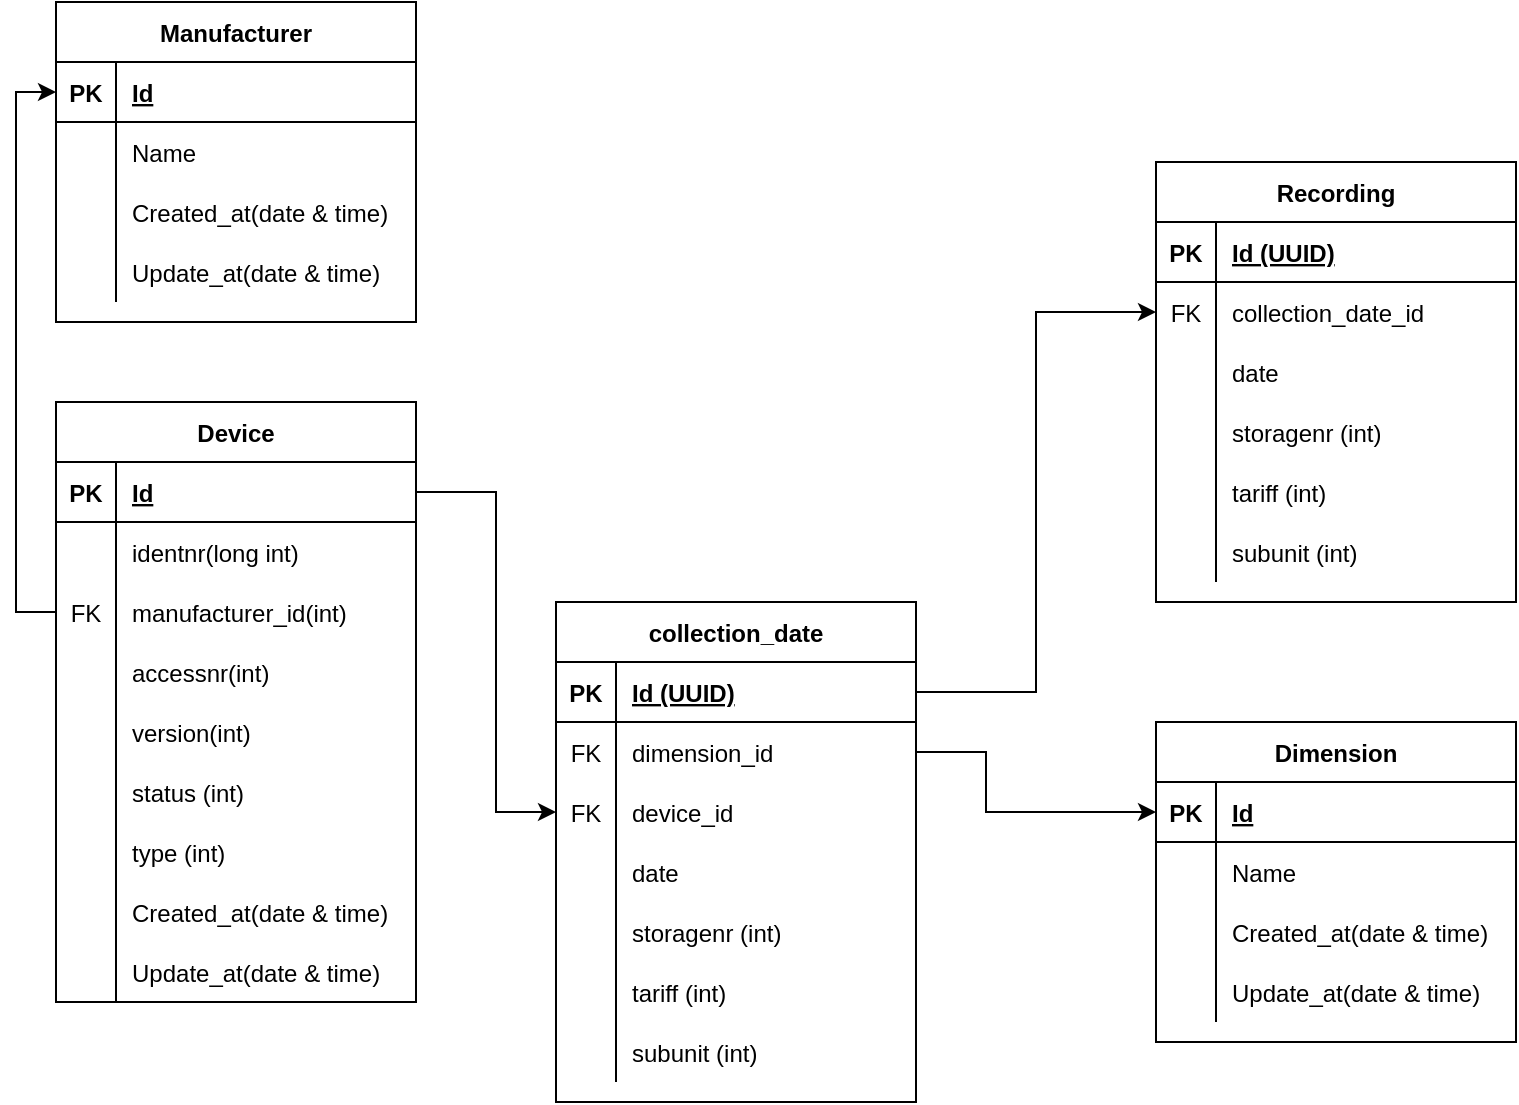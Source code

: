 <mxfile version="13.3.5" type="device"><diagram id="NekL6zQ3T2Ku-ZWyXpqO" name="Page-1"><mxGraphModel dx="807" dy="499" grid="1" gridSize="10" guides="1" tooltips="1" connect="1" arrows="1" fold="1" page="1" pageScale="1" pageWidth="827" pageHeight="1169" math="0" shadow="0"><root><mxCell id="0"/><mxCell id="1" parent="0"/><mxCell id="O6qB76K01FfhtBq2IVQ6-1" value="Manufacturer" style="shape=table;startSize=30;container=1;collapsible=1;childLayout=tableLayout;fixedRows=1;rowLines=0;fontStyle=1;align=center;resizeLast=1;" vertex="1" parent="1"><mxGeometry x="40" y="80" width="180" height="160" as="geometry"/></mxCell><mxCell id="O6qB76K01FfhtBq2IVQ6-2" value="" style="shape=partialRectangle;collapsible=0;dropTarget=0;pointerEvents=0;fillColor=none;top=0;left=0;bottom=1;right=0;points=[[0,0.5],[1,0.5]];portConstraint=eastwest;" vertex="1" parent="O6qB76K01FfhtBq2IVQ6-1"><mxGeometry y="30" width="180" height="30" as="geometry"/></mxCell><mxCell id="O6qB76K01FfhtBq2IVQ6-3" value="PK" style="shape=partialRectangle;connectable=0;fillColor=none;top=0;left=0;bottom=0;right=0;fontStyle=1;overflow=hidden;" vertex="1" parent="O6qB76K01FfhtBq2IVQ6-2"><mxGeometry width="30" height="30" as="geometry"/></mxCell><mxCell id="O6qB76K01FfhtBq2IVQ6-4" value="Id" style="shape=partialRectangle;connectable=0;fillColor=none;top=0;left=0;bottom=0;right=0;align=left;spacingLeft=6;fontStyle=5;overflow=hidden;" vertex="1" parent="O6qB76K01FfhtBq2IVQ6-2"><mxGeometry x="30" width="150" height="30" as="geometry"/></mxCell><mxCell id="O6qB76K01FfhtBq2IVQ6-5" value="" style="shape=partialRectangle;collapsible=0;dropTarget=0;pointerEvents=0;fillColor=none;top=0;left=0;bottom=0;right=0;points=[[0,0.5],[1,0.5]];portConstraint=eastwest;" vertex="1" parent="O6qB76K01FfhtBq2IVQ6-1"><mxGeometry y="60" width="180" height="30" as="geometry"/></mxCell><mxCell id="O6qB76K01FfhtBq2IVQ6-6" value="" style="shape=partialRectangle;connectable=0;fillColor=none;top=0;left=0;bottom=0;right=0;editable=1;overflow=hidden;" vertex="1" parent="O6qB76K01FfhtBq2IVQ6-5"><mxGeometry width="30" height="30" as="geometry"/></mxCell><mxCell id="O6qB76K01FfhtBq2IVQ6-7" value="Name" style="shape=partialRectangle;connectable=0;fillColor=none;top=0;left=0;bottom=0;right=0;align=left;spacingLeft=6;overflow=hidden;" vertex="1" parent="O6qB76K01FfhtBq2IVQ6-5"><mxGeometry x="30" width="150" height="30" as="geometry"/></mxCell><mxCell id="O6qB76K01FfhtBq2IVQ6-8" value="" style="shape=partialRectangle;collapsible=0;dropTarget=0;pointerEvents=0;fillColor=none;top=0;left=0;bottom=0;right=0;points=[[0,0.5],[1,0.5]];portConstraint=eastwest;" vertex="1" parent="O6qB76K01FfhtBq2IVQ6-1"><mxGeometry y="90" width="180" height="30" as="geometry"/></mxCell><mxCell id="O6qB76K01FfhtBq2IVQ6-9" value="" style="shape=partialRectangle;connectable=0;fillColor=none;top=0;left=0;bottom=0;right=0;editable=1;overflow=hidden;" vertex="1" parent="O6qB76K01FfhtBq2IVQ6-8"><mxGeometry width="30" height="30" as="geometry"/></mxCell><mxCell id="O6qB76K01FfhtBq2IVQ6-10" value="Created_at(date &amp; time)" style="shape=partialRectangle;connectable=0;fillColor=none;top=0;left=0;bottom=0;right=0;align=left;spacingLeft=6;overflow=hidden;" vertex="1" parent="O6qB76K01FfhtBq2IVQ6-8"><mxGeometry x="30" width="150" height="30" as="geometry"/></mxCell><mxCell id="O6qB76K01FfhtBq2IVQ6-11" value="" style="shape=partialRectangle;collapsible=0;dropTarget=0;pointerEvents=0;fillColor=none;top=0;left=0;bottom=0;right=0;points=[[0,0.5],[1,0.5]];portConstraint=eastwest;" vertex="1" parent="O6qB76K01FfhtBq2IVQ6-1"><mxGeometry y="120" width="180" height="30" as="geometry"/></mxCell><mxCell id="O6qB76K01FfhtBq2IVQ6-12" value="" style="shape=partialRectangle;connectable=0;fillColor=none;top=0;left=0;bottom=0;right=0;editable=1;overflow=hidden;" vertex="1" parent="O6qB76K01FfhtBq2IVQ6-11"><mxGeometry width="30" height="30" as="geometry"/></mxCell><mxCell id="O6qB76K01FfhtBq2IVQ6-13" value="Update_at(date &amp; time)" style="shape=partialRectangle;connectable=0;fillColor=none;top=0;left=0;bottom=0;right=0;align=left;spacingLeft=6;overflow=hidden;" vertex="1" parent="O6qB76K01FfhtBq2IVQ6-11"><mxGeometry x="30" width="150" height="30" as="geometry"/></mxCell><mxCell id="O6qB76K01FfhtBq2IVQ6-27" value="Device" style="shape=table;startSize=30;container=1;collapsible=1;childLayout=tableLayout;fixedRows=1;rowLines=0;fontStyle=1;align=center;resizeLast=1;" vertex="1" parent="1"><mxGeometry x="40" y="280" width="180" height="300" as="geometry"/></mxCell><mxCell id="O6qB76K01FfhtBq2IVQ6-28" value="" style="shape=partialRectangle;collapsible=0;dropTarget=0;pointerEvents=0;fillColor=none;top=0;left=0;bottom=1;right=0;points=[[0,0.5],[1,0.5]];portConstraint=eastwest;" vertex="1" parent="O6qB76K01FfhtBq2IVQ6-27"><mxGeometry y="30" width="180" height="30" as="geometry"/></mxCell><mxCell id="O6qB76K01FfhtBq2IVQ6-29" value="PK" style="shape=partialRectangle;connectable=0;fillColor=none;top=0;left=0;bottom=0;right=0;fontStyle=1;overflow=hidden;" vertex="1" parent="O6qB76K01FfhtBq2IVQ6-28"><mxGeometry width="30" height="30" as="geometry"/></mxCell><mxCell id="O6qB76K01FfhtBq2IVQ6-30" value="Id" style="shape=partialRectangle;connectable=0;fillColor=none;top=0;left=0;bottom=0;right=0;align=left;spacingLeft=6;fontStyle=5;overflow=hidden;" vertex="1" parent="O6qB76K01FfhtBq2IVQ6-28"><mxGeometry x="30" width="150" height="30" as="geometry"/></mxCell><mxCell id="O6qB76K01FfhtBq2IVQ6-31" value="" style="shape=partialRectangle;collapsible=0;dropTarget=0;pointerEvents=0;fillColor=none;top=0;left=0;bottom=0;right=0;points=[[0,0.5],[1,0.5]];portConstraint=eastwest;" vertex="1" parent="O6qB76K01FfhtBq2IVQ6-27"><mxGeometry y="60" width="180" height="30" as="geometry"/></mxCell><mxCell id="O6qB76K01FfhtBq2IVQ6-32" value="" style="shape=partialRectangle;connectable=0;fillColor=none;top=0;left=0;bottom=0;right=0;editable=1;overflow=hidden;" vertex="1" parent="O6qB76K01FfhtBq2IVQ6-31"><mxGeometry width="30" height="30" as="geometry"/></mxCell><mxCell id="O6qB76K01FfhtBq2IVQ6-33" value="identnr(long int)" style="shape=partialRectangle;connectable=0;fillColor=none;top=0;left=0;bottom=0;right=0;align=left;spacingLeft=6;overflow=hidden;" vertex="1" parent="O6qB76K01FfhtBq2IVQ6-31"><mxGeometry x="30" width="150" height="30" as="geometry"/></mxCell><mxCell id="O6qB76K01FfhtBq2IVQ6-34" value="" style="shape=partialRectangle;collapsible=0;dropTarget=0;pointerEvents=0;fillColor=none;top=0;left=0;bottom=0;right=0;points=[[0,0.5],[1,0.5]];portConstraint=eastwest;" vertex="1" parent="O6qB76K01FfhtBq2IVQ6-27"><mxGeometry y="90" width="180" height="30" as="geometry"/></mxCell><mxCell id="O6qB76K01FfhtBq2IVQ6-35" value="FK" style="shape=partialRectangle;connectable=0;fillColor=none;top=0;left=0;bottom=0;right=0;editable=1;overflow=hidden;" vertex="1" parent="O6qB76K01FfhtBq2IVQ6-34"><mxGeometry width="30" height="30" as="geometry"/></mxCell><mxCell id="O6qB76K01FfhtBq2IVQ6-36" value="manufacturer_id(int)" style="shape=partialRectangle;connectable=0;fillColor=none;top=0;left=0;bottom=0;right=0;align=left;spacingLeft=6;overflow=hidden;" vertex="1" parent="O6qB76K01FfhtBq2IVQ6-34"><mxGeometry x="30" width="150" height="30" as="geometry"/></mxCell><mxCell id="O6qB76K01FfhtBq2IVQ6-37" value="" style="shape=partialRectangle;collapsible=0;dropTarget=0;pointerEvents=0;fillColor=none;top=0;left=0;bottom=0;right=0;points=[[0,0.5],[1,0.5]];portConstraint=eastwest;" vertex="1" parent="O6qB76K01FfhtBq2IVQ6-27"><mxGeometry y="120" width="180" height="30" as="geometry"/></mxCell><mxCell id="O6qB76K01FfhtBq2IVQ6-38" value="" style="shape=partialRectangle;connectable=0;fillColor=none;top=0;left=0;bottom=0;right=0;editable=1;overflow=hidden;" vertex="1" parent="O6qB76K01FfhtBq2IVQ6-37"><mxGeometry width="30" height="30" as="geometry"/></mxCell><mxCell id="O6qB76K01FfhtBq2IVQ6-39" value="accessnr(int)" style="shape=partialRectangle;connectable=0;fillColor=none;top=0;left=0;bottom=0;right=0;align=left;spacingLeft=6;overflow=hidden;" vertex="1" parent="O6qB76K01FfhtBq2IVQ6-37"><mxGeometry x="30" width="150" height="30" as="geometry"/></mxCell><mxCell id="O6qB76K01FfhtBq2IVQ6-66" value="" style="shape=partialRectangle;collapsible=0;dropTarget=0;pointerEvents=0;fillColor=none;top=0;left=0;bottom=0;right=0;points=[[0,0.5],[1,0.5]];portConstraint=eastwest;" vertex="1" parent="O6qB76K01FfhtBq2IVQ6-27"><mxGeometry y="150" width="180" height="30" as="geometry"/></mxCell><mxCell id="O6qB76K01FfhtBq2IVQ6-67" value="" style="shape=partialRectangle;connectable=0;fillColor=none;top=0;left=0;bottom=0;right=0;editable=1;overflow=hidden;" vertex="1" parent="O6qB76K01FfhtBq2IVQ6-66"><mxGeometry width="30" height="30" as="geometry"/></mxCell><mxCell id="O6qB76K01FfhtBq2IVQ6-68" value="version(int)" style="shape=partialRectangle;connectable=0;fillColor=none;top=0;left=0;bottom=0;right=0;align=left;spacingLeft=6;overflow=hidden;" vertex="1" parent="O6qB76K01FfhtBq2IVQ6-66"><mxGeometry x="30" width="150" height="30" as="geometry"/></mxCell><mxCell id="O6qB76K01FfhtBq2IVQ6-69" value="" style="shape=partialRectangle;collapsible=0;dropTarget=0;pointerEvents=0;fillColor=none;top=0;left=0;bottom=0;right=0;points=[[0,0.5],[1,0.5]];portConstraint=eastwest;" vertex="1" parent="O6qB76K01FfhtBq2IVQ6-27"><mxGeometry y="180" width="180" height="30" as="geometry"/></mxCell><mxCell id="O6qB76K01FfhtBq2IVQ6-70" value="" style="shape=partialRectangle;connectable=0;fillColor=none;top=0;left=0;bottom=0;right=0;editable=1;overflow=hidden;" vertex="1" parent="O6qB76K01FfhtBq2IVQ6-69"><mxGeometry width="30" height="30" as="geometry"/></mxCell><mxCell id="O6qB76K01FfhtBq2IVQ6-71" value="status (int)" style="shape=partialRectangle;connectable=0;fillColor=none;top=0;left=0;bottom=0;right=0;align=left;spacingLeft=6;overflow=hidden;" vertex="1" parent="O6qB76K01FfhtBq2IVQ6-69"><mxGeometry x="30" width="150" height="30" as="geometry"/></mxCell><mxCell id="O6qB76K01FfhtBq2IVQ6-72" value="" style="shape=partialRectangle;collapsible=0;dropTarget=0;pointerEvents=0;fillColor=none;top=0;left=0;bottom=0;right=0;points=[[0,0.5],[1,0.5]];portConstraint=eastwest;" vertex="1" parent="O6qB76K01FfhtBq2IVQ6-27"><mxGeometry y="210" width="180" height="30" as="geometry"/></mxCell><mxCell id="O6qB76K01FfhtBq2IVQ6-73" value="" style="shape=partialRectangle;connectable=0;fillColor=none;top=0;left=0;bottom=0;right=0;editable=1;overflow=hidden;" vertex="1" parent="O6qB76K01FfhtBq2IVQ6-72"><mxGeometry width="30" height="30" as="geometry"/></mxCell><mxCell id="O6qB76K01FfhtBq2IVQ6-74" value="type (int)" style="shape=partialRectangle;connectable=0;fillColor=none;top=0;left=0;bottom=0;right=0;align=left;spacingLeft=6;overflow=hidden;" vertex="1" parent="O6qB76K01FfhtBq2IVQ6-72"><mxGeometry x="30" width="150" height="30" as="geometry"/></mxCell><mxCell id="O6qB76K01FfhtBq2IVQ6-75" value="" style="shape=partialRectangle;collapsible=0;dropTarget=0;pointerEvents=0;fillColor=none;top=0;left=0;bottom=0;right=0;points=[[0,0.5],[1,0.5]];portConstraint=eastwest;" vertex="1" parent="O6qB76K01FfhtBq2IVQ6-27"><mxGeometry y="240" width="180" height="30" as="geometry"/></mxCell><mxCell id="O6qB76K01FfhtBq2IVQ6-76" value="" style="shape=partialRectangle;connectable=0;fillColor=none;top=0;left=0;bottom=0;right=0;editable=1;overflow=hidden;" vertex="1" parent="O6qB76K01FfhtBq2IVQ6-75"><mxGeometry width="30" height="30" as="geometry"/></mxCell><mxCell id="O6qB76K01FfhtBq2IVQ6-77" value="Created_at(date &amp; time)" style="shape=partialRectangle;connectable=0;fillColor=none;top=0;left=0;bottom=0;right=0;align=left;spacingLeft=6;overflow=hidden;" vertex="1" parent="O6qB76K01FfhtBq2IVQ6-75"><mxGeometry x="30" width="150" height="30" as="geometry"/></mxCell><mxCell id="O6qB76K01FfhtBq2IVQ6-78" value="" style="shape=partialRectangle;collapsible=0;dropTarget=0;pointerEvents=0;fillColor=none;top=0;left=0;bottom=0;right=0;points=[[0,0.5],[1,0.5]];portConstraint=eastwest;" vertex="1" parent="O6qB76K01FfhtBq2IVQ6-27"><mxGeometry y="270" width="180" height="30" as="geometry"/></mxCell><mxCell id="O6qB76K01FfhtBq2IVQ6-79" value="" style="shape=partialRectangle;connectable=0;fillColor=none;top=0;left=0;bottom=0;right=0;editable=1;overflow=hidden;" vertex="1" parent="O6qB76K01FfhtBq2IVQ6-78"><mxGeometry width="30" height="30" as="geometry"/></mxCell><mxCell id="O6qB76K01FfhtBq2IVQ6-80" value="Update_at(date &amp; time)" style="shape=partialRectangle;connectable=0;fillColor=none;top=0;left=0;bottom=0;right=0;align=left;spacingLeft=6;overflow=hidden;" vertex="1" parent="O6qB76K01FfhtBq2IVQ6-78"><mxGeometry x="30" width="150" height="30" as="geometry"/></mxCell><mxCell id="O6qB76K01FfhtBq2IVQ6-82" style="edgeStyle=orthogonalEdgeStyle;rounded=0;orthogonalLoop=1;jettySize=auto;html=1;entryX=0;entryY=0.5;entryDx=0;entryDy=0;" edge="1" parent="1" source="O6qB76K01FfhtBq2IVQ6-34" target="O6qB76K01FfhtBq2IVQ6-2"><mxGeometry relative="1" as="geometry"/></mxCell><mxCell id="O6qB76K01FfhtBq2IVQ6-83" value="collection_date" style="shape=table;startSize=30;container=1;collapsible=1;childLayout=tableLayout;fixedRows=1;rowLines=0;fontStyle=1;align=center;resizeLast=1;" vertex="1" parent="1"><mxGeometry x="290" y="380" width="180" height="250" as="geometry"/></mxCell><mxCell id="O6qB76K01FfhtBq2IVQ6-84" value="" style="shape=partialRectangle;collapsible=0;dropTarget=0;pointerEvents=0;fillColor=none;top=0;left=0;bottom=1;right=0;points=[[0,0.5],[1,0.5]];portConstraint=eastwest;" vertex="1" parent="O6qB76K01FfhtBq2IVQ6-83"><mxGeometry y="30" width="180" height="30" as="geometry"/></mxCell><mxCell id="O6qB76K01FfhtBq2IVQ6-85" value="PK" style="shape=partialRectangle;connectable=0;fillColor=none;top=0;left=0;bottom=0;right=0;fontStyle=1;overflow=hidden;" vertex="1" parent="O6qB76K01FfhtBq2IVQ6-84"><mxGeometry width="30" height="30" as="geometry"/></mxCell><mxCell id="O6qB76K01FfhtBq2IVQ6-86" value="Id (UUID)" style="shape=partialRectangle;connectable=0;fillColor=none;top=0;left=0;bottom=0;right=0;align=left;spacingLeft=6;fontStyle=5;overflow=hidden;" vertex="1" parent="O6qB76K01FfhtBq2IVQ6-84"><mxGeometry x="30" width="150" height="30" as="geometry"/></mxCell><mxCell id="O6qB76K01FfhtBq2IVQ6-87" value="" style="shape=partialRectangle;collapsible=0;dropTarget=0;pointerEvents=0;fillColor=none;top=0;left=0;bottom=0;right=0;points=[[0,0.5],[1,0.5]];portConstraint=eastwest;" vertex="1" parent="O6qB76K01FfhtBq2IVQ6-83"><mxGeometry y="60" width="180" height="30" as="geometry"/></mxCell><mxCell id="O6qB76K01FfhtBq2IVQ6-88" value="FK" style="shape=partialRectangle;connectable=0;fillColor=none;top=0;left=0;bottom=0;right=0;editable=1;overflow=hidden;" vertex="1" parent="O6qB76K01FfhtBq2IVQ6-87"><mxGeometry width="30" height="30" as="geometry"/></mxCell><mxCell id="O6qB76K01FfhtBq2IVQ6-89" value="dimension_id" style="shape=partialRectangle;connectable=0;fillColor=none;top=0;left=0;bottom=0;right=0;align=left;spacingLeft=6;overflow=hidden;" vertex="1" parent="O6qB76K01FfhtBq2IVQ6-87"><mxGeometry x="30" width="150" height="30" as="geometry"/></mxCell><mxCell id="O6qB76K01FfhtBq2IVQ6-125" value="" style="shape=partialRectangle;collapsible=0;dropTarget=0;pointerEvents=0;fillColor=none;top=0;left=0;bottom=0;right=0;points=[[0,0.5],[1,0.5]];portConstraint=eastwest;" vertex="1" parent="O6qB76K01FfhtBq2IVQ6-83"><mxGeometry y="90" width="180" height="30" as="geometry"/></mxCell><mxCell id="O6qB76K01FfhtBq2IVQ6-126" value="FK" style="shape=partialRectangle;connectable=0;fillColor=none;top=0;left=0;bottom=0;right=0;editable=1;overflow=hidden;" vertex="1" parent="O6qB76K01FfhtBq2IVQ6-125"><mxGeometry width="30" height="30" as="geometry"/></mxCell><mxCell id="O6qB76K01FfhtBq2IVQ6-127" value="device_id" style="shape=partialRectangle;connectable=0;fillColor=none;top=0;left=0;bottom=0;right=0;align=left;spacingLeft=6;overflow=hidden;" vertex="1" parent="O6qB76K01FfhtBq2IVQ6-125"><mxGeometry x="30" width="150" height="30" as="geometry"/></mxCell><mxCell id="O6qB76K01FfhtBq2IVQ6-90" value="" style="shape=partialRectangle;collapsible=0;dropTarget=0;pointerEvents=0;fillColor=none;top=0;left=0;bottom=0;right=0;points=[[0,0.5],[1,0.5]];portConstraint=eastwest;" vertex="1" parent="O6qB76K01FfhtBq2IVQ6-83"><mxGeometry y="120" width="180" height="30" as="geometry"/></mxCell><mxCell id="O6qB76K01FfhtBq2IVQ6-91" value="" style="shape=partialRectangle;connectable=0;fillColor=none;top=0;left=0;bottom=0;right=0;editable=1;overflow=hidden;" vertex="1" parent="O6qB76K01FfhtBq2IVQ6-90"><mxGeometry width="30" height="30" as="geometry"/></mxCell><mxCell id="O6qB76K01FfhtBq2IVQ6-92" value="date" style="shape=partialRectangle;connectable=0;fillColor=none;top=0;left=0;bottom=0;right=0;align=left;spacingLeft=6;overflow=hidden;" vertex="1" parent="O6qB76K01FfhtBq2IVQ6-90"><mxGeometry x="30" width="150" height="30" as="geometry"/></mxCell><mxCell id="O6qB76K01FfhtBq2IVQ6-93" value="" style="shape=partialRectangle;collapsible=0;dropTarget=0;pointerEvents=0;fillColor=none;top=0;left=0;bottom=0;right=0;points=[[0,0.5],[1,0.5]];portConstraint=eastwest;" vertex="1" parent="O6qB76K01FfhtBq2IVQ6-83"><mxGeometry y="150" width="180" height="30" as="geometry"/></mxCell><mxCell id="O6qB76K01FfhtBq2IVQ6-94" value="" style="shape=partialRectangle;connectable=0;fillColor=none;top=0;left=0;bottom=0;right=0;editable=1;overflow=hidden;" vertex="1" parent="O6qB76K01FfhtBq2IVQ6-93"><mxGeometry width="30" height="30" as="geometry"/></mxCell><mxCell id="O6qB76K01FfhtBq2IVQ6-95" value="storagenr (int)" style="shape=partialRectangle;connectable=0;fillColor=none;top=0;left=0;bottom=0;right=0;align=left;spacingLeft=6;overflow=hidden;" vertex="1" parent="O6qB76K01FfhtBq2IVQ6-93"><mxGeometry x="30" width="150" height="30" as="geometry"/></mxCell><mxCell id="O6qB76K01FfhtBq2IVQ6-96" value="" style="shape=partialRectangle;collapsible=0;dropTarget=0;pointerEvents=0;fillColor=none;top=0;left=0;bottom=0;right=0;points=[[0,0.5],[1,0.5]];portConstraint=eastwest;" vertex="1" parent="O6qB76K01FfhtBq2IVQ6-83"><mxGeometry y="180" width="180" height="30" as="geometry"/></mxCell><mxCell id="O6qB76K01FfhtBq2IVQ6-97" value="" style="shape=partialRectangle;connectable=0;fillColor=none;top=0;left=0;bottom=0;right=0;editable=1;overflow=hidden;" vertex="1" parent="O6qB76K01FfhtBq2IVQ6-96"><mxGeometry width="30" height="30" as="geometry"/></mxCell><mxCell id="O6qB76K01FfhtBq2IVQ6-98" value="tariff (int)" style="shape=partialRectangle;connectable=0;fillColor=none;top=0;left=0;bottom=0;right=0;align=left;spacingLeft=6;overflow=hidden;" vertex="1" parent="O6qB76K01FfhtBq2IVQ6-96"><mxGeometry x="30" width="150" height="30" as="geometry"/></mxCell><mxCell id="O6qB76K01FfhtBq2IVQ6-99" value="" style="shape=partialRectangle;collapsible=0;dropTarget=0;pointerEvents=0;fillColor=none;top=0;left=0;bottom=0;right=0;points=[[0,0.5],[1,0.5]];portConstraint=eastwest;" vertex="1" parent="O6qB76K01FfhtBq2IVQ6-83"><mxGeometry y="210" width="180" height="30" as="geometry"/></mxCell><mxCell id="O6qB76K01FfhtBq2IVQ6-100" value="" style="shape=partialRectangle;connectable=0;fillColor=none;top=0;left=0;bottom=0;right=0;editable=1;overflow=hidden;" vertex="1" parent="O6qB76K01FfhtBq2IVQ6-99"><mxGeometry width="30" height="30" as="geometry"/></mxCell><mxCell id="O6qB76K01FfhtBq2IVQ6-101" value="subunit (int)" style="shape=partialRectangle;connectable=0;fillColor=none;top=0;left=0;bottom=0;right=0;align=left;spacingLeft=6;overflow=hidden;" vertex="1" parent="O6qB76K01FfhtBq2IVQ6-99"><mxGeometry x="30" width="150" height="30" as="geometry"/></mxCell><mxCell id="O6qB76K01FfhtBq2IVQ6-102" style="edgeStyle=orthogonalEdgeStyle;rounded=0;orthogonalLoop=1;jettySize=auto;html=1;entryX=0;entryY=0.5;entryDx=0;entryDy=0;" edge="1" parent="1" source="O6qB76K01FfhtBq2IVQ6-87" target="O6qB76K01FfhtBq2IVQ6-15"><mxGeometry relative="1" as="geometry"><Array as="points"><mxPoint x="505" y="455"/><mxPoint x="505" y="485"/></Array></mxGeometry></mxCell><mxCell id="O6qB76K01FfhtBq2IVQ6-124" style="edgeStyle=orthogonalEdgeStyle;rounded=0;orthogonalLoop=1;jettySize=auto;html=1;entryX=0;entryY=0.5;entryDx=0;entryDy=0;" edge="1" parent="1" source="O6qB76K01FfhtBq2IVQ6-84" target="O6qB76K01FfhtBq2IVQ6-107"><mxGeometry relative="1" as="geometry"/></mxCell><mxCell id="O6qB76K01FfhtBq2IVQ6-128" style="edgeStyle=orthogonalEdgeStyle;rounded=0;orthogonalLoop=1;jettySize=auto;html=1;entryX=0;entryY=0.5;entryDx=0;entryDy=0;" edge="1" parent="1" source="O6qB76K01FfhtBq2IVQ6-28" target="O6qB76K01FfhtBq2IVQ6-125"><mxGeometry relative="1" as="geometry"><Array as="points"><mxPoint x="260" y="325"/><mxPoint x="260" y="485"/></Array></mxGeometry></mxCell><mxCell id="O6qB76K01FfhtBq2IVQ6-14" value="Dimension" style="shape=table;startSize=30;container=1;collapsible=1;childLayout=tableLayout;fixedRows=1;rowLines=0;fontStyle=1;align=center;resizeLast=1;" vertex="1" parent="1"><mxGeometry x="590" y="440" width="180" height="160" as="geometry"/></mxCell><mxCell id="O6qB76K01FfhtBq2IVQ6-15" value="" style="shape=partialRectangle;collapsible=0;dropTarget=0;pointerEvents=0;fillColor=none;top=0;left=0;bottom=1;right=0;points=[[0,0.5],[1,0.5]];portConstraint=eastwest;" vertex="1" parent="O6qB76K01FfhtBq2IVQ6-14"><mxGeometry y="30" width="180" height="30" as="geometry"/></mxCell><mxCell id="O6qB76K01FfhtBq2IVQ6-16" value="PK" style="shape=partialRectangle;connectable=0;fillColor=none;top=0;left=0;bottom=0;right=0;fontStyle=1;overflow=hidden;" vertex="1" parent="O6qB76K01FfhtBq2IVQ6-15"><mxGeometry width="30" height="30" as="geometry"/></mxCell><mxCell id="O6qB76K01FfhtBq2IVQ6-17" value="Id" style="shape=partialRectangle;connectable=0;fillColor=none;top=0;left=0;bottom=0;right=0;align=left;spacingLeft=6;fontStyle=5;overflow=hidden;" vertex="1" parent="O6qB76K01FfhtBq2IVQ6-15"><mxGeometry x="30" width="150" height="30" as="geometry"/></mxCell><mxCell id="O6qB76K01FfhtBq2IVQ6-18" value="" style="shape=partialRectangle;collapsible=0;dropTarget=0;pointerEvents=0;fillColor=none;top=0;left=0;bottom=0;right=0;points=[[0,0.5],[1,0.5]];portConstraint=eastwest;" vertex="1" parent="O6qB76K01FfhtBq2IVQ6-14"><mxGeometry y="60" width="180" height="30" as="geometry"/></mxCell><mxCell id="O6qB76K01FfhtBq2IVQ6-19" value="" style="shape=partialRectangle;connectable=0;fillColor=none;top=0;left=0;bottom=0;right=0;editable=1;overflow=hidden;" vertex="1" parent="O6qB76K01FfhtBq2IVQ6-18"><mxGeometry width="30" height="30" as="geometry"/></mxCell><mxCell id="O6qB76K01FfhtBq2IVQ6-20" value="Name" style="shape=partialRectangle;connectable=0;fillColor=none;top=0;left=0;bottom=0;right=0;align=left;spacingLeft=6;overflow=hidden;" vertex="1" parent="O6qB76K01FfhtBq2IVQ6-18"><mxGeometry x="30" width="150" height="30" as="geometry"/></mxCell><mxCell id="O6qB76K01FfhtBq2IVQ6-21" value="" style="shape=partialRectangle;collapsible=0;dropTarget=0;pointerEvents=0;fillColor=none;top=0;left=0;bottom=0;right=0;points=[[0,0.5],[1,0.5]];portConstraint=eastwest;" vertex="1" parent="O6qB76K01FfhtBq2IVQ6-14"><mxGeometry y="90" width="180" height="30" as="geometry"/></mxCell><mxCell id="O6qB76K01FfhtBq2IVQ6-22" value="" style="shape=partialRectangle;connectable=0;fillColor=none;top=0;left=0;bottom=0;right=0;editable=1;overflow=hidden;" vertex="1" parent="O6qB76K01FfhtBq2IVQ6-21"><mxGeometry width="30" height="30" as="geometry"/></mxCell><mxCell id="O6qB76K01FfhtBq2IVQ6-23" value="Created_at(date &amp; time)" style="shape=partialRectangle;connectable=0;fillColor=none;top=0;left=0;bottom=0;right=0;align=left;spacingLeft=6;overflow=hidden;" vertex="1" parent="O6qB76K01FfhtBq2IVQ6-21"><mxGeometry x="30" width="150" height="30" as="geometry"/></mxCell><mxCell id="O6qB76K01FfhtBq2IVQ6-24" value="" style="shape=partialRectangle;collapsible=0;dropTarget=0;pointerEvents=0;fillColor=none;top=0;left=0;bottom=0;right=0;points=[[0,0.5],[1,0.5]];portConstraint=eastwest;" vertex="1" parent="O6qB76K01FfhtBq2IVQ6-14"><mxGeometry y="120" width="180" height="30" as="geometry"/></mxCell><mxCell id="O6qB76K01FfhtBq2IVQ6-25" value="" style="shape=partialRectangle;connectable=0;fillColor=none;top=0;left=0;bottom=0;right=0;editable=1;overflow=hidden;" vertex="1" parent="O6qB76K01FfhtBq2IVQ6-24"><mxGeometry width="30" height="30" as="geometry"/></mxCell><mxCell id="O6qB76K01FfhtBq2IVQ6-26" value="Update_at(date &amp; time)" style="shape=partialRectangle;connectable=0;fillColor=none;top=0;left=0;bottom=0;right=0;align=left;spacingLeft=6;overflow=hidden;" vertex="1" parent="O6qB76K01FfhtBq2IVQ6-24"><mxGeometry x="30" width="150" height="30" as="geometry"/></mxCell><mxCell id="O6qB76K01FfhtBq2IVQ6-103" value="Recording" style="shape=table;startSize=30;container=1;collapsible=1;childLayout=tableLayout;fixedRows=1;rowLines=0;fontStyle=1;align=center;resizeLast=1;" vertex="1" parent="1"><mxGeometry x="590" y="160" width="180" height="220" as="geometry"/></mxCell><mxCell id="O6qB76K01FfhtBq2IVQ6-104" value="" style="shape=partialRectangle;collapsible=0;dropTarget=0;pointerEvents=0;fillColor=none;top=0;left=0;bottom=1;right=0;points=[[0,0.5],[1,0.5]];portConstraint=eastwest;" vertex="1" parent="O6qB76K01FfhtBq2IVQ6-103"><mxGeometry y="30" width="180" height="30" as="geometry"/></mxCell><mxCell id="O6qB76K01FfhtBq2IVQ6-105" value="PK" style="shape=partialRectangle;connectable=0;fillColor=none;top=0;left=0;bottom=0;right=0;fontStyle=1;overflow=hidden;" vertex="1" parent="O6qB76K01FfhtBq2IVQ6-104"><mxGeometry width="30" height="30" as="geometry"/></mxCell><mxCell id="O6qB76K01FfhtBq2IVQ6-106" value="Id (UUID)" style="shape=partialRectangle;connectable=0;fillColor=none;top=0;left=0;bottom=0;right=0;align=left;spacingLeft=6;fontStyle=5;overflow=hidden;" vertex="1" parent="O6qB76K01FfhtBq2IVQ6-104"><mxGeometry x="30" width="150" height="30" as="geometry"/></mxCell><mxCell id="O6qB76K01FfhtBq2IVQ6-107" value="" style="shape=partialRectangle;collapsible=0;dropTarget=0;pointerEvents=0;fillColor=none;top=0;left=0;bottom=0;right=0;points=[[0,0.5],[1,0.5]];portConstraint=eastwest;" vertex="1" parent="O6qB76K01FfhtBq2IVQ6-103"><mxGeometry y="60" width="180" height="30" as="geometry"/></mxCell><mxCell id="O6qB76K01FfhtBq2IVQ6-108" value="FK" style="shape=partialRectangle;connectable=0;fillColor=none;top=0;left=0;bottom=0;right=0;editable=1;overflow=hidden;" vertex="1" parent="O6qB76K01FfhtBq2IVQ6-107"><mxGeometry width="30" height="30" as="geometry"/></mxCell><mxCell id="O6qB76K01FfhtBq2IVQ6-109" value="collection_date_id" style="shape=partialRectangle;connectable=0;fillColor=none;top=0;left=0;bottom=0;right=0;align=left;spacingLeft=6;overflow=hidden;fontStyle=0" vertex="1" parent="O6qB76K01FfhtBq2IVQ6-107"><mxGeometry x="30" width="150" height="30" as="geometry"/></mxCell><mxCell id="O6qB76K01FfhtBq2IVQ6-110" value="" style="shape=partialRectangle;collapsible=0;dropTarget=0;pointerEvents=0;fillColor=none;top=0;left=0;bottom=0;right=0;points=[[0,0.5],[1,0.5]];portConstraint=eastwest;" vertex="1" parent="O6qB76K01FfhtBq2IVQ6-103"><mxGeometry y="90" width="180" height="30" as="geometry"/></mxCell><mxCell id="O6qB76K01FfhtBq2IVQ6-111" value="" style="shape=partialRectangle;connectable=0;fillColor=none;top=0;left=0;bottom=0;right=0;editable=1;overflow=hidden;" vertex="1" parent="O6qB76K01FfhtBq2IVQ6-110"><mxGeometry width="30" height="30" as="geometry"/></mxCell><mxCell id="O6qB76K01FfhtBq2IVQ6-112" value="date" style="shape=partialRectangle;connectable=0;fillColor=none;top=0;left=0;bottom=0;right=0;align=left;spacingLeft=6;overflow=hidden;" vertex="1" parent="O6qB76K01FfhtBq2IVQ6-110"><mxGeometry x="30" width="150" height="30" as="geometry"/></mxCell><mxCell id="O6qB76K01FfhtBq2IVQ6-113" value="" style="shape=partialRectangle;collapsible=0;dropTarget=0;pointerEvents=0;fillColor=none;top=0;left=0;bottom=0;right=0;points=[[0,0.5],[1,0.5]];portConstraint=eastwest;" vertex="1" parent="O6qB76K01FfhtBq2IVQ6-103"><mxGeometry y="120" width="180" height="30" as="geometry"/></mxCell><mxCell id="O6qB76K01FfhtBq2IVQ6-114" value="" style="shape=partialRectangle;connectable=0;fillColor=none;top=0;left=0;bottom=0;right=0;editable=1;overflow=hidden;" vertex="1" parent="O6qB76K01FfhtBq2IVQ6-113"><mxGeometry width="30" height="30" as="geometry"/></mxCell><mxCell id="O6qB76K01FfhtBq2IVQ6-115" value="storagenr (int)" style="shape=partialRectangle;connectable=0;fillColor=none;top=0;left=0;bottom=0;right=0;align=left;spacingLeft=6;overflow=hidden;" vertex="1" parent="O6qB76K01FfhtBq2IVQ6-113"><mxGeometry x="30" width="150" height="30" as="geometry"/></mxCell><mxCell id="O6qB76K01FfhtBq2IVQ6-116" value="" style="shape=partialRectangle;collapsible=0;dropTarget=0;pointerEvents=0;fillColor=none;top=0;left=0;bottom=0;right=0;points=[[0,0.5],[1,0.5]];portConstraint=eastwest;" vertex="1" parent="O6qB76K01FfhtBq2IVQ6-103"><mxGeometry y="150" width="180" height="30" as="geometry"/></mxCell><mxCell id="O6qB76K01FfhtBq2IVQ6-117" value="" style="shape=partialRectangle;connectable=0;fillColor=none;top=0;left=0;bottom=0;right=0;editable=1;overflow=hidden;" vertex="1" parent="O6qB76K01FfhtBq2IVQ6-116"><mxGeometry width="30" height="30" as="geometry"/></mxCell><mxCell id="O6qB76K01FfhtBq2IVQ6-118" value="tariff (int)" style="shape=partialRectangle;connectable=0;fillColor=none;top=0;left=0;bottom=0;right=0;align=left;spacingLeft=6;overflow=hidden;" vertex="1" parent="O6qB76K01FfhtBq2IVQ6-116"><mxGeometry x="30" width="150" height="30" as="geometry"/></mxCell><mxCell id="O6qB76K01FfhtBq2IVQ6-119" value="" style="shape=partialRectangle;collapsible=0;dropTarget=0;pointerEvents=0;fillColor=none;top=0;left=0;bottom=0;right=0;points=[[0,0.5],[1,0.5]];portConstraint=eastwest;" vertex="1" parent="O6qB76K01FfhtBq2IVQ6-103"><mxGeometry y="180" width="180" height="30" as="geometry"/></mxCell><mxCell id="O6qB76K01FfhtBq2IVQ6-120" value="" style="shape=partialRectangle;connectable=0;fillColor=none;top=0;left=0;bottom=0;right=0;editable=1;overflow=hidden;" vertex="1" parent="O6qB76K01FfhtBq2IVQ6-119"><mxGeometry width="30" height="30" as="geometry"/></mxCell><mxCell id="O6qB76K01FfhtBq2IVQ6-121" value="subunit (int)" style="shape=partialRectangle;connectable=0;fillColor=none;top=0;left=0;bottom=0;right=0;align=left;spacingLeft=6;overflow=hidden;" vertex="1" parent="O6qB76K01FfhtBq2IVQ6-119"><mxGeometry x="30" width="150" height="30" as="geometry"/></mxCell></root></mxGraphModel></diagram></mxfile>